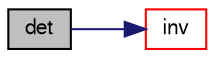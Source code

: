 digraph "det"
{
  bgcolor="transparent";
  edge [fontname="FreeSans",fontsize="10",labelfontname="FreeSans",labelfontsize="10"];
  node [fontname="FreeSans",fontsize="10",shape=record];
  rankdir="LR";
  Node69725 [label="det",height=0.2,width=0.4,color="black", fillcolor="grey75", style="filled", fontcolor="black"];
  Node69725 -> Node69726 [color="midnightblue",fontsize="10",style="solid",fontname="FreeSans"];
  Node69726 [label="inv",height=0.2,width=0.4,color="red",URL="$a21124.html#ac51979edadae5b8ade119dd30b88e381"];
}
